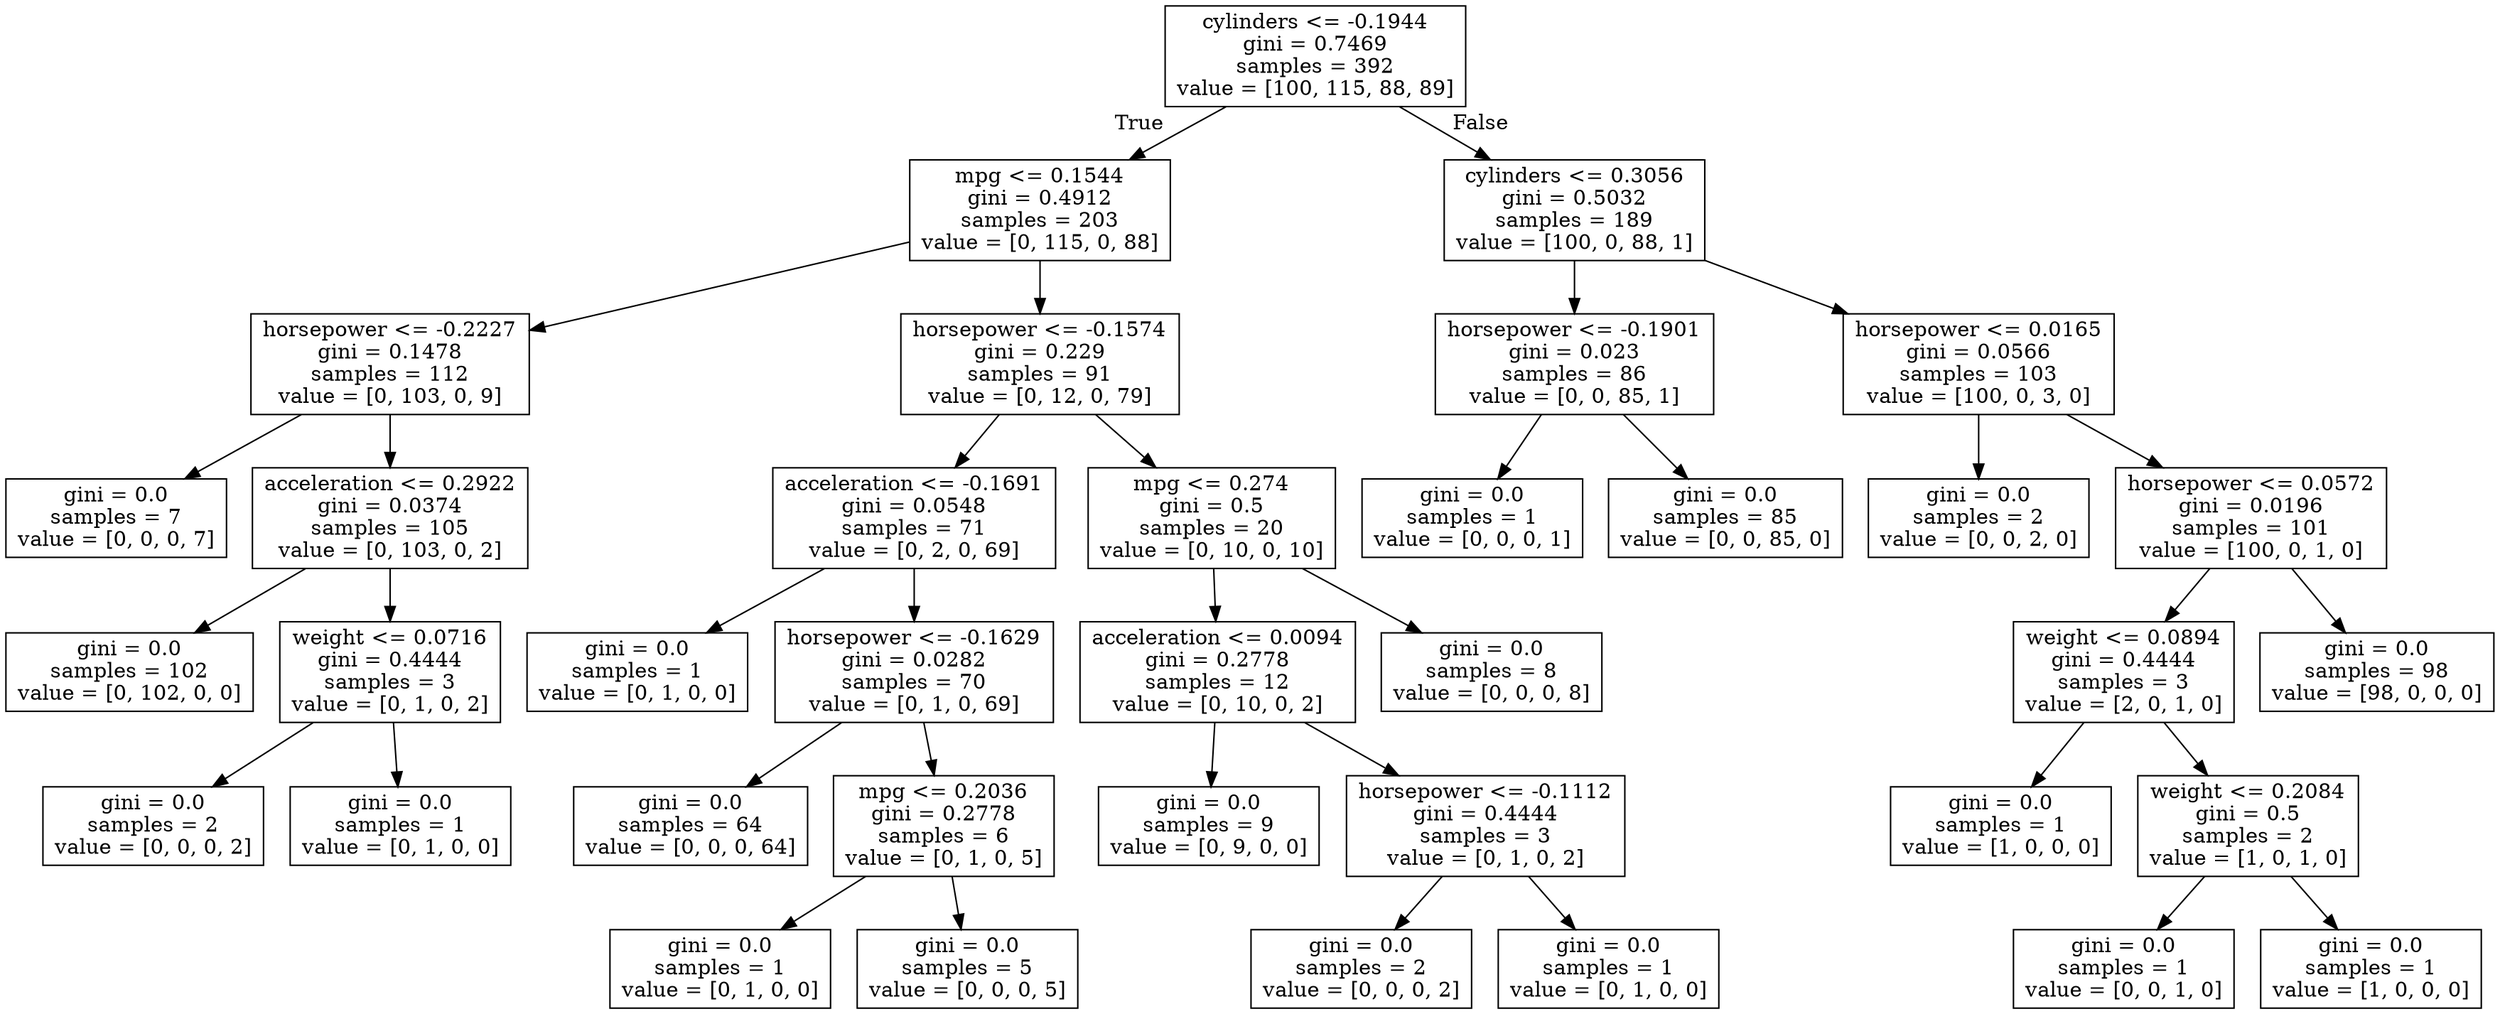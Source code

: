 digraph Tree {
node [shape=box] ;
0 [label="cylinders <= -0.1944\ngini = 0.7469\nsamples = 392\nvalue = [100, 115, 88, 89]"] ;
1 [label="mpg <= 0.1544\ngini = 0.4912\nsamples = 203\nvalue = [0, 115, 0, 88]"] ;
0 -> 1 [labeldistance=2.5, labelangle=45, headlabel="True"] ;
2 [label="horsepower <= -0.2227\ngini = 0.1478\nsamples = 112\nvalue = [0, 103, 0, 9]"] ;
1 -> 2 ;
3 [label="gini = 0.0\nsamples = 7\nvalue = [0, 0, 0, 7]"] ;
2 -> 3 ;
4 [label="acceleration <= 0.2922\ngini = 0.0374\nsamples = 105\nvalue = [0, 103, 0, 2]"] ;
2 -> 4 ;
5 [label="gini = 0.0\nsamples = 102\nvalue = [0, 102, 0, 0]"] ;
4 -> 5 ;
6 [label="weight <= 0.0716\ngini = 0.4444\nsamples = 3\nvalue = [0, 1, 0, 2]"] ;
4 -> 6 ;
7 [label="gini = 0.0\nsamples = 2\nvalue = [0, 0, 0, 2]"] ;
6 -> 7 ;
8 [label="gini = 0.0\nsamples = 1\nvalue = [0, 1, 0, 0]"] ;
6 -> 8 ;
9 [label="horsepower <= -0.1574\ngini = 0.229\nsamples = 91\nvalue = [0, 12, 0, 79]"] ;
1 -> 9 ;
10 [label="acceleration <= -0.1691\ngini = 0.0548\nsamples = 71\nvalue = [0, 2, 0, 69]"] ;
9 -> 10 ;
11 [label="gini = 0.0\nsamples = 1\nvalue = [0, 1, 0, 0]"] ;
10 -> 11 ;
12 [label="horsepower <= -0.1629\ngini = 0.0282\nsamples = 70\nvalue = [0, 1, 0, 69]"] ;
10 -> 12 ;
13 [label="gini = 0.0\nsamples = 64\nvalue = [0, 0, 0, 64]"] ;
12 -> 13 ;
14 [label="mpg <= 0.2036\ngini = 0.2778\nsamples = 6\nvalue = [0, 1, 0, 5]"] ;
12 -> 14 ;
15 [label="gini = 0.0\nsamples = 1\nvalue = [0, 1, 0, 0]"] ;
14 -> 15 ;
16 [label="gini = 0.0\nsamples = 5\nvalue = [0, 0, 0, 5]"] ;
14 -> 16 ;
17 [label="mpg <= 0.274\ngini = 0.5\nsamples = 20\nvalue = [0, 10, 0, 10]"] ;
9 -> 17 ;
18 [label="acceleration <= 0.0094\ngini = 0.2778\nsamples = 12\nvalue = [0, 10, 0, 2]"] ;
17 -> 18 ;
19 [label="gini = 0.0\nsamples = 9\nvalue = [0, 9, 0, 0]"] ;
18 -> 19 ;
20 [label="horsepower <= -0.1112\ngini = 0.4444\nsamples = 3\nvalue = [0, 1, 0, 2]"] ;
18 -> 20 ;
21 [label="gini = 0.0\nsamples = 2\nvalue = [0, 0, 0, 2]"] ;
20 -> 21 ;
22 [label="gini = 0.0\nsamples = 1\nvalue = [0, 1, 0, 0]"] ;
20 -> 22 ;
23 [label="gini = 0.0\nsamples = 8\nvalue = [0, 0, 0, 8]"] ;
17 -> 23 ;
24 [label="cylinders <= 0.3056\ngini = 0.5032\nsamples = 189\nvalue = [100, 0, 88, 1]"] ;
0 -> 24 [labeldistance=2.5, labelangle=-45, headlabel="False"] ;
25 [label="horsepower <= -0.1901\ngini = 0.023\nsamples = 86\nvalue = [0, 0, 85, 1]"] ;
24 -> 25 ;
26 [label="gini = 0.0\nsamples = 1\nvalue = [0, 0, 0, 1]"] ;
25 -> 26 ;
27 [label="gini = 0.0\nsamples = 85\nvalue = [0, 0, 85, 0]"] ;
25 -> 27 ;
28 [label="horsepower <= 0.0165\ngini = 0.0566\nsamples = 103\nvalue = [100, 0, 3, 0]"] ;
24 -> 28 ;
29 [label="gini = 0.0\nsamples = 2\nvalue = [0, 0, 2, 0]"] ;
28 -> 29 ;
30 [label="horsepower <= 0.0572\ngini = 0.0196\nsamples = 101\nvalue = [100, 0, 1, 0]"] ;
28 -> 30 ;
31 [label="weight <= 0.0894\ngini = 0.4444\nsamples = 3\nvalue = [2, 0, 1, 0]"] ;
30 -> 31 ;
32 [label="gini = 0.0\nsamples = 1\nvalue = [1, 0, 0, 0]"] ;
31 -> 32 ;
33 [label="weight <= 0.2084\ngini = 0.5\nsamples = 2\nvalue = [1, 0, 1, 0]"] ;
31 -> 33 ;
34 [label="gini = 0.0\nsamples = 1\nvalue = [0, 0, 1, 0]"] ;
33 -> 34 ;
35 [label="gini = 0.0\nsamples = 1\nvalue = [1, 0, 0, 0]"] ;
33 -> 35 ;
36 [label="gini = 0.0\nsamples = 98\nvalue = [98, 0, 0, 0]"] ;
30 -> 36 ;
}
